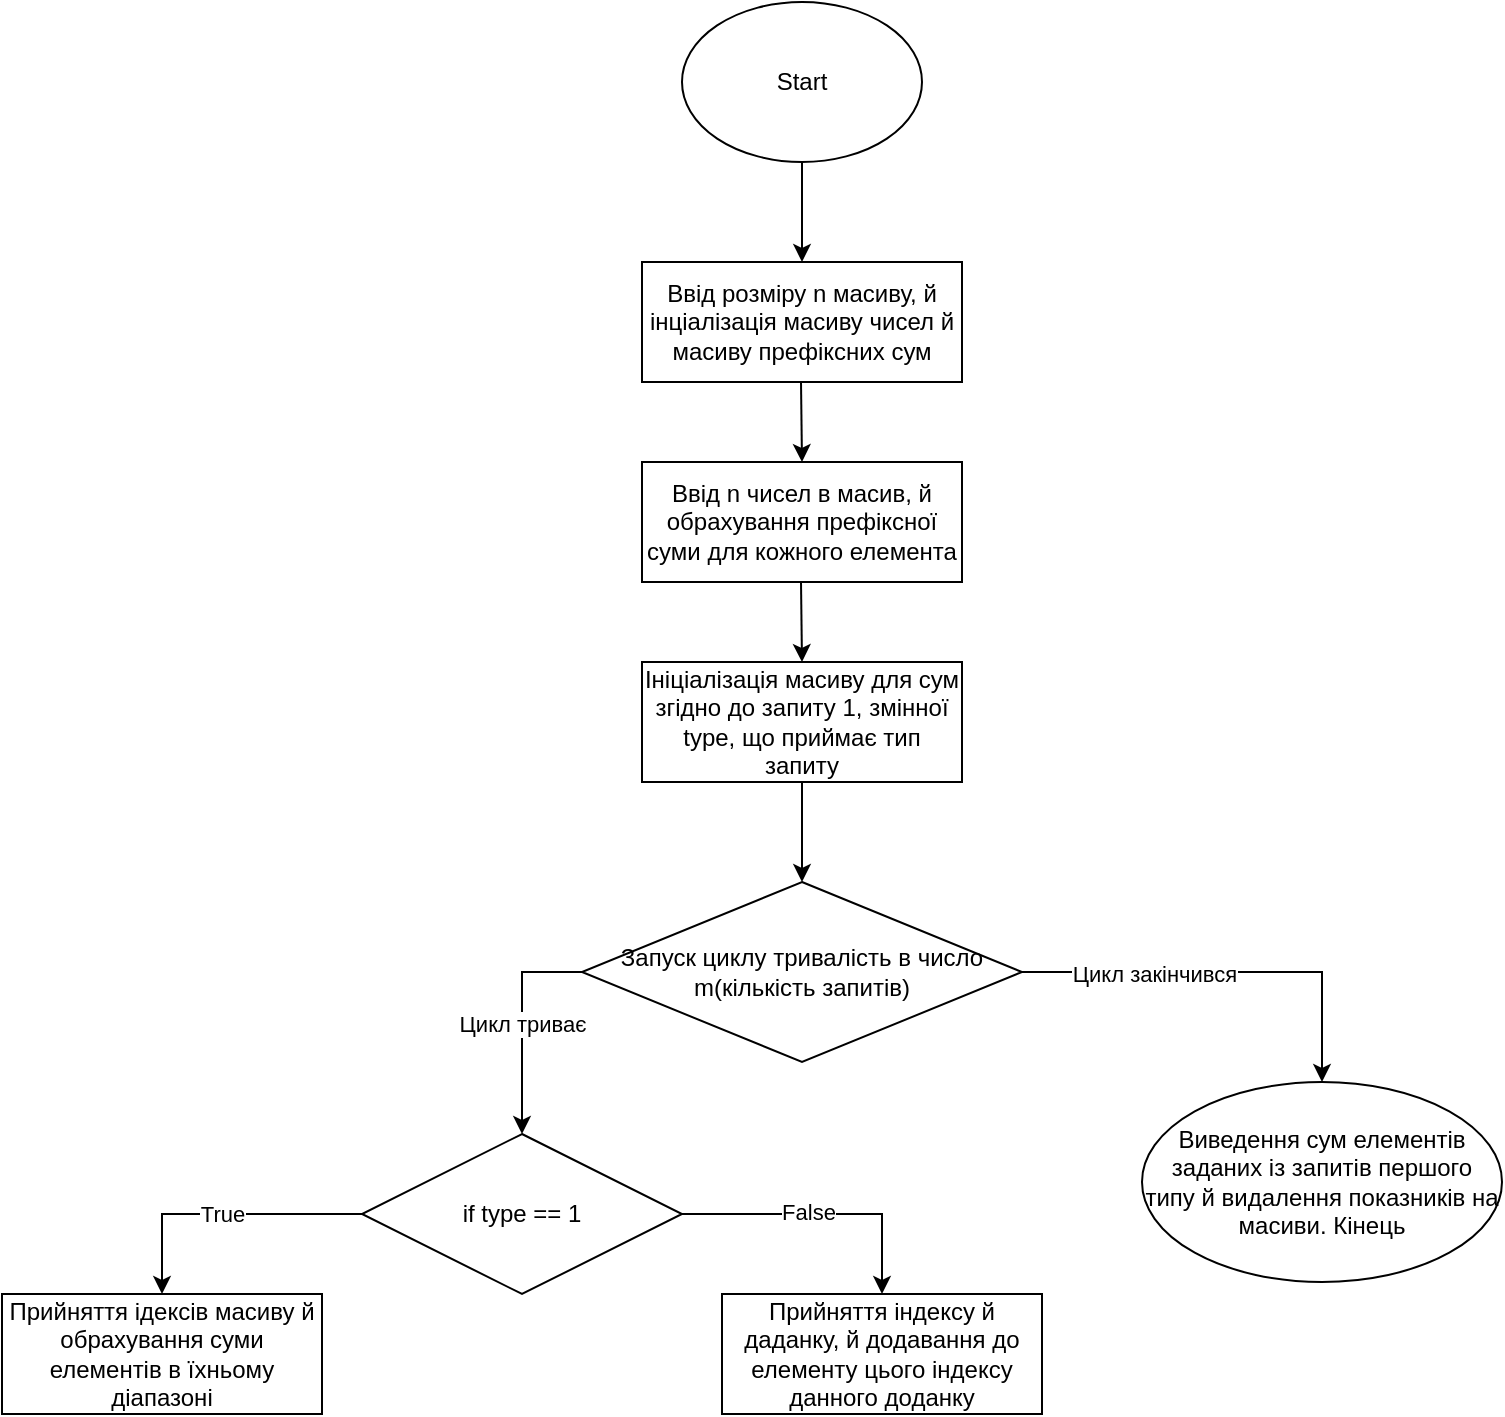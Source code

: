 <mxfile version="24.7.16">
  <diagram name="Страница — 1" id="Pf1Np9UMUW1Pc0cCED0l">
    <mxGraphModel dx="1290" dy="1691" grid="1" gridSize="10" guides="1" tooltips="1" connect="1" arrows="1" fold="1" page="1" pageScale="1" pageWidth="827" pageHeight="1169" math="0" shadow="0">
      <root>
        <mxCell id="0" />
        <mxCell id="1" parent="0" />
        <mxCell id="yrjhJdfTxnekdjxeJVyZ-1" value="Start" style="ellipse;whiteSpace=wrap;html=1;" vertex="1" parent="1">
          <mxGeometry x="340" y="-1150" width="120" height="80" as="geometry" />
        </mxCell>
        <mxCell id="yrjhJdfTxnekdjxeJVyZ-2" value="" style="endArrow=classic;html=1;rounded=0;exitX=0.5;exitY=1;exitDx=0;exitDy=0;" edge="1" parent="1" source="yrjhJdfTxnekdjxeJVyZ-1">
          <mxGeometry width="50" height="50" relative="1" as="geometry">
            <mxPoint x="390" y="-1040" as="sourcePoint" />
            <mxPoint x="400" y="-1020" as="targetPoint" />
          </mxGeometry>
        </mxCell>
        <mxCell id="yrjhJdfTxnekdjxeJVyZ-3" value="Ввід розміру n масиву, й інціалізація масиву чисел й масиву префіксних сум" style="rounded=0;whiteSpace=wrap;html=1;" vertex="1" parent="1">
          <mxGeometry x="320" y="-1020" width="160" height="60" as="geometry" />
        </mxCell>
        <mxCell id="yrjhJdfTxnekdjxeJVyZ-4" value="Ввід n чисел в масив, й обрахування префіксної суми для кожного елемента" style="rounded=0;whiteSpace=wrap;html=1;" vertex="1" parent="1">
          <mxGeometry x="320" y="-920" width="160" height="60" as="geometry" />
        </mxCell>
        <mxCell id="yrjhJdfTxnekdjxeJVyZ-5" value="" style="endArrow=classic;html=1;rounded=0;exitX=0.5;exitY=1;exitDx=0;exitDy=0;" edge="1" parent="1">
          <mxGeometry width="50" height="50" relative="1" as="geometry">
            <mxPoint x="399.5" y="-960" as="sourcePoint" />
            <mxPoint x="400" y="-920" as="targetPoint" />
          </mxGeometry>
        </mxCell>
        <mxCell id="yrjhJdfTxnekdjxeJVyZ-6" value="Ініціалізація масиву для сум згідно до запиту 1, змінної type, що приймає тип запиту" style="rounded=0;whiteSpace=wrap;html=1;" vertex="1" parent="1">
          <mxGeometry x="320" y="-820" width="160" height="60" as="geometry" />
        </mxCell>
        <mxCell id="yrjhJdfTxnekdjxeJVyZ-7" value="" style="endArrow=classic;html=1;rounded=0;exitX=0.5;exitY=1;exitDx=0;exitDy=0;" edge="1" parent="1">
          <mxGeometry width="50" height="50" relative="1" as="geometry">
            <mxPoint x="399.5" y="-860" as="sourcePoint" />
            <mxPoint x="400" y="-820" as="targetPoint" />
          </mxGeometry>
        </mxCell>
        <mxCell id="yrjhJdfTxnekdjxeJVyZ-8" value="if type == 1" style="rhombus;whiteSpace=wrap;html=1;" vertex="1" parent="1">
          <mxGeometry x="180" y="-584" width="160" height="80" as="geometry" />
        </mxCell>
        <mxCell id="yrjhJdfTxnekdjxeJVyZ-9" value="" style="endArrow=classic;html=1;rounded=0;exitX=0.5;exitY=1;exitDx=0;exitDy=0;entryX=0.5;entryY=0;entryDx=0;entryDy=0;" edge="1" parent="1" source="yrjhJdfTxnekdjxeJVyZ-6" target="yrjhJdfTxnekdjxeJVyZ-16">
          <mxGeometry width="50" height="50" relative="1" as="geometry">
            <mxPoint x="560" y="-720" as="sourcePoint" />
            <mxPoint x="610" y="-770" as="targetPoint" />
          </mxGeometry>
        </mxCell>
        <mxCell id="yrjhJdfTxnekdjxeJVyZ-10" value="" style="endArrow=classic;html=1;rounded=0;exitX=1;exitY=0.5;exitDx=0;exitDy=0;entryX=0.5;entryY=0;entryDx=0;entryDy=0;fontStyle=1" edge="1" parent="1" source="yrjhJdfTxnekdjxeJVyZ-8" target="yrjhJdfTxnekdjxeJVyZ-11">
          <mxGeometry width="50" height="50" relative="1" as="geometry">
            <mxPoint x="420" y="-584" as="sourcePoint" />
            <mxPoint x="470" y="-634" as="targetPoint" />
            <Array as="points">
              <mxPoint x="440" y="-544" />
            </Array>
          </mxGeometry>
        </mxCell>
        <mxCell id="yrjhJdfTxnekdjxeJVyZ-15" value="False" style="edgeLabel;html=1;align=center;verticalAlign=middle;resizable=0;points=[];" vertex="1" connectable="0" parent="yrjhJdfTxnekdjxeJVyZ-10">
          <mxGeometry x="-0.103" y="1" relative="1" as="geometry">
            <mxPoint as="offset" />
          </mxGeometry>
        </mxCell>
        <mxCell id="yrjhJdfTxnekdjxeJVyZ-11" value="Прийняття індексу й даданку, й додавання до елементу цього індексу данного доданку" style="rounded=0;whiteSpace=wrap;html=1;" vertex="1" parent="1">
          <mxGeometry x="360" y="-504" width="160" height="60" as="geometry" />
        </mxCell>
        <mxCell id="yrjhJdfTxnekdjxeJVyZ-12" value="Прийняття ідексів масиву й обрахування суми елементів в їхньому діапазоні" style="rounded=0;whiteSpace=wrap;html=1;" vertex="1" parent="1">
          <mxGeometry y="-504" width="160" height="60" as="geometry" />
        </mxCell>
        <mxCell id="yrjhJdfTxnekdjxeJVyZ-13" value="True" style="endArrow=classic;html=1;rounded=0;exitX=0;exitY=0.5;exitDx=0;exitDy=0;entryX=0.5;entryY=0;entryDx=0;entryDy=0;" edge="1" parent="1" source="yrjhJdfTxnekdjxeJVyZ-8" target="yrjhJdfTxnekdjxeJVyZ-12">
          <mxGeometry width="50" height="50" relative="1" as="geometry">
            <mxPoint x="60" y="-544" as="sourcePoint" />
            <mxPoint x="160" y="-504" as="targetPoint" />
            <Array as="points">
              <mxPoint x="80" y="-544" />
            </Array>
          </mxGeometry>
        </mxCell>
        <mxCell id="yrjhJdfTxnekdjxeJVyZ-16" value="Запуск циклу тривалість в число m(кількість запитів)" style="rhombus;whiteSpace=wrap;html=1;" vertex="1" parent="1">
          <mxGeometry x="290" y="-710" width="220" height="90" as="geometry" />
        </mxCell>
        <mxCell id="yrjhJdfTxnekdjxeJVyZ-17" value="Цикл триває" style="endArrow=classic;html=1;rounded=0;exitX=0;exitY=0.5;exitDx=0;exitDy=0;" edge="1" parent="1" source="yrjhJdfTxnekdjxeJVyZ-16" target="yrjhJdfTxnekdjxeJVyZ-8">
          <mxGeometry width="50" height="50" relative="1" as="geometry">
            <mxPoint x="290" y="-660" as="sourcePoint" />
            <mxPoint x="190" y="-620" as="targetPoint" />
            <Array as="points">
              <mxPoint x="260" y="-665" />
            </Array>
          </mxGeometry>
        </mxCell>
        <mxCell id="yrjhJdfTxnekdjxeJVyZ-18" value="" style="endArrow=classic;html=1;rounded=0;exitX=1;exitY=0.5;exitDx=0;exitDy=0;" edge="1" parent="1" source="yrjhJdfTxnekdjxeJVyZ-16">
          <mxGeometry width="50" height="50" relative="1" as="geometry">
            <mxPoint x="510" y="-660" as="sourcePoint" />
            <mxPoint x="660" y="-610" as="targetPoint" />
            <Array as="points">
              <mxPoint x="660" y="-665" />
            </Array>
          </mxGeometry>
        </mxCell>
        <mxCell id="yrjhJdfTxnekdjxeJVyZ-20" value="Цикл закінчився" style="edgeLabel;html=1;align=center;verticalAlign=middle;resizable=0;points=[];" vertex="1" connectable="0" parent="yrjhJdfTxnekdjxeJVyZ-18">
          <mxGeometry x="-0.358" y="-1" relative="1" as="geometry">
            <mxPoint as="offset" />
          </mxGeometry>
        </mxCell>
        <mxCell id="yrjhJdfTxnekdjxeJVyZ-22" value="Виведення сум елементів заданих із запитів першого типу й видалення показників на масиви. Кінець" style="ellipse;whiteSpace=wrap;html=1;" vertex="1" parent="1">
          <mxGeometry x="570" y="-610" width="180" height="100" as="geometry" />
        </mxCell>
      </root>
    </mxGraphModel>
  </diagram>
</mxfile>
